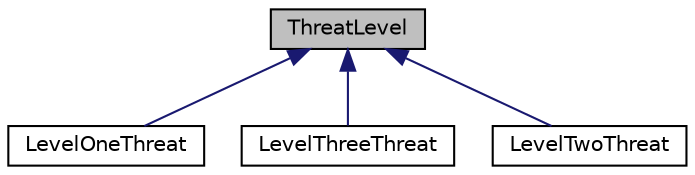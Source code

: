 digraph "ThreatLevel"
{
  edge [fontname="Helvetica",fontsize="10",labelfontname="Helvetica",labelfontsize="10"];
  node [fontname="Helvetica",fontsize="10",shape=record];
  Node0 [label="ThreatLevel",height=0.2,width=0.4,color="black", fillcolor="grey75", style="filled", fontcolor="black"];
  Node0 -> Node1 [dir="back",color="midnightblue",fontsize="10",style="solid",fontname="Helvetica"];
  Node1 [label="LevelOneThreat",height=0.2,width=0.4,color="black", fillcolor="white", style="filled",URL="$classLevelOneThreat.html",tooltip="Level One Threat class. "];
  Node0 -> Node2 [dir="back",color="midnightblue",fontsize="10",style="solid",fontname="Helvetica"];
  Node2 [label="LevelThreeThreat",height=0.2,width=0.4,color="black", fillcolor="white", style="filled",URL="$classLevelThreeThreat.html",tooltip="Level Three Threat class. "];
  Node0 -> Node3 [dir="back",color="midnightblue",fontsize="10",style="solid",fontname="Helvetica"];
  Node3 [label="LevelTwoThreat",height=0.2,width=0.4,color="black", fillcolor="white", style="filled",URL="$classLevelTwoThreat.html",tooltip="Level Two Threat class. "];
}
